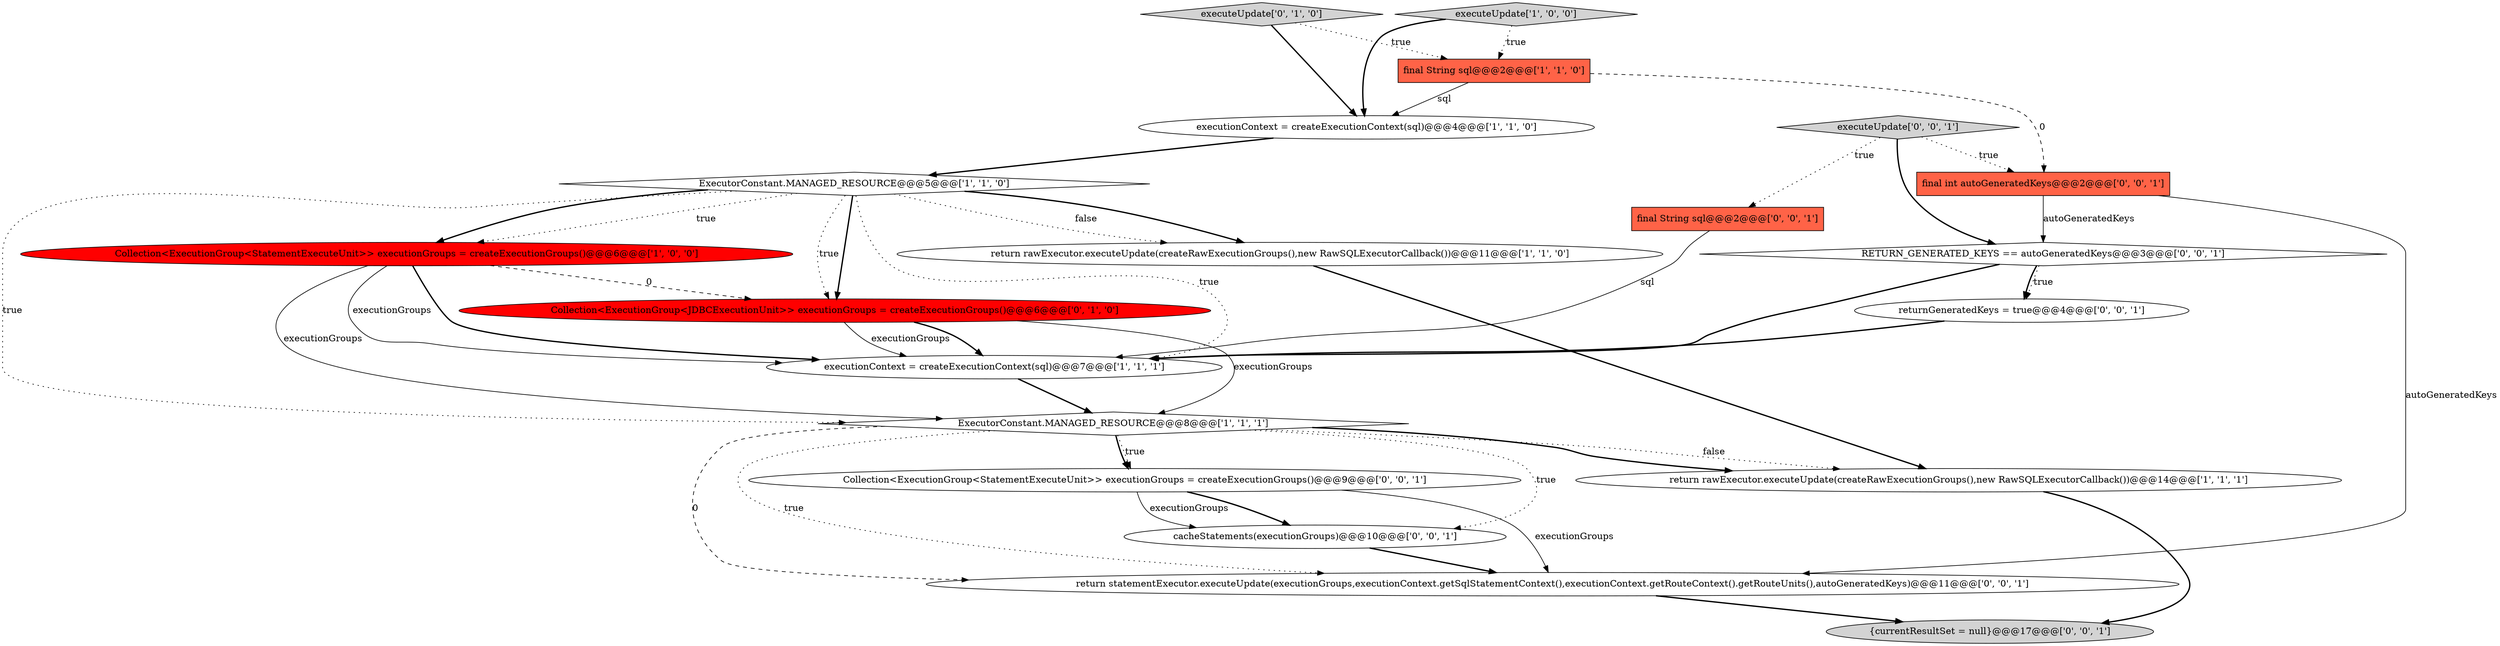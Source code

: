 digraph {
8 [style = filled, label = "ExecutorConstant.MANAGED_RESOURCE@@@5@@@['1', '1', '0']", fillcolor = white, shape = diamond image = "AAA0AAABBB1BBB"];
11 [style = filled, label = "final String sql@@@2@@@['0', '0', '1']", fillcolor = tomato, shape = box image = "AAA0AAABBB3BBB"];
12 [style = filled, label = "cacheStatements(executionGroups)@@@10@@@['0', '0', '1']", fillcolor = white, shape = ellipse image = "AAA0AAABBB3BBB"];
3 [style = filled, label = "executionContext = createExecutionContext(sql)@@@7@@@['1', '1', '1']", fillcolor = white, shape = ellipse image = "AAA0AAABBB1BBB"];
5 [style = filled, label = "return rawExecutor.executeUpdate(createRawExecutionGroups(),new RawSQLExecutorCallback())@@@14@@@['1', '1', '1']", fillcolor = white, shape = ellipse image = "AAA0AAABBB1BBB"];
19 [style = filled, label = "Collection<ExecutionGroup<StatementExecuteUnit>> executionGroups = createExecutionGroups()@@@9@@@['0', '0', '1']", fillcolor = white, shape = ellipse image = "AAA0AAABBB3BBB"];
0 [style = filled, label = "final String sql@@@2@@@['1', '1', '0']", fillcolor = tomato, shape = box image = "AAA0AAABBB1BBB"];
13 [style = filled, label = "final int autoGeneratedKeys@@@2@@@['0', '0', '1']", fillcolor = tomato, shape = box image = "AAA0AAABBB3BBB"];
7 [style = filled, label = "return rawExecutor.executeUpdate(createRawExecutionGroups(),new RawSQLExecutorCallback())@@@11@@@['1', '1', '0']", fillcolor = white, shape = ellipse image = "AAA0AAABBB1BBB"];
9 [style = filled, label = "Collection<ExecutionGroup<JDBCExecutionUnit>> executionGroups = createExecutionGroups()@@@6@@@['0', '1', '0']", fillcolor = red, shape = ellipse image = "AAA1AAABBB2BBB"];
15 [style = filled, label = "returnGeneratedKeys = true@@@4@@@['0', '0', '1']", fillcolor = white, shape = ellipse image = "AAA0AAABBB3BBB"];
2 [style = filled, label = "Collection<ExecutionGroup<StatementExecuteUnit>> executionGroups = createExecutionGroups()@@@6@@@['1', '0', '0']", fillcolor = red, shape = ellipse image = "AAA1AAABBB1BBB"];
10 [style = filled, label = "executeUpdate['0', '1', '0']", fillcolor = lightgray, shape = diamond image = "AAA0AAABBB2BBB"];
16 [style = filled, label = "return statementExecutor.executeUpdate(executionGroups,executionContext.getSqlStatementContext(),executionContext.getRouteContext().getRouteUnits(),autoGeneratedKeys)@@@11@@@['0', '0', '1']", fillcolor = white, shape = ellipse image = "AAA0AAABBB3BBB"];
6 [style = filled, label = "executeUpdate['1', '0', '0']", fillcolor = lightgray, shape = diamond image = "AAA0AAABBB1BBB"];
4 [style = filled, label = "ExecutorConstant.MANAGED_RESOURCE@@@8@@@['1', '1', '1']", fillcolor = white, shape = diamond image = "AAA0AAABBB1BBB"];
1 [style = filled, label = "executionContext = createExecutionContext(sql)@@@4@@@['1', '1', '0']", fillcolor = white, shape = ellipse image = "AAA0AAABBB1BBB"];
14 [style = filled, label = "executeUpdate['0', '0', '1']", fillcolor = lightgray, shape = diamond image = "AAA0AAABBB3BBB"];
17 [style = filled, label = "{currentResultSet = null}@@@17@@@['0', '0', '1']", fillcolor = lightgray, shape = ellipse image = "AAA0AAABBB3BBB"];
18 [style = filled, label = "RETURN_GENERATED_KEYS == autoGeneratedKeys@@@3@@@['0', '0', '1']", fillcolor = white, shape = diamond image = "AAA0AAABBB3BBB"];
8->7 [style = dotted, label="false"];
11->3 [style = solid, label="sql"];
18->3 [style = bold, label=""];
13->18 [style = solid, label="autoGeneratedKeys"];
1->8 [style = bold, label=""];
4->16 [style = dashed, label="0"];
19->12 [style = bold, label=""];
2->3 [style = solid, label="executionGroups"];
9->3 [style = solid, label="executionGroups"];
8->2 [style = dotted, label="true"];
2->3 [style = bold, label=""];
18->15 [style = bold, label=""];
4->19 [style = bold, label=""];
18->15 [style = dotted, label="true"];
4->5 [style = dotted, label="false"];
12->16 [style = bold, label=""];
16->17 [style = bold, label=""];
19->12 [style = solid, label="executionGroups"];
15->3 [style = bold, label=""];
5->17 [style = bold, label=""];
3->4 [style = bold, label=""];
8->4 [style = dotted, label="true"];
8->3 [style = dotted, label="true"];
14->13 [style = dotted, label="true"];
8->7 [style = bold, label=""];
2->4 [style = solid, label="executionGroups"];
6->1 [style = bold, label=""];
0->1 [style = solid, label="sql"];
7->5 [style = bold, label=""];
9->4 [style = solid, label="executionGroups"];
19->16 [style = solid, label="executionGroups"];
8->2 [style = bold, label=""];
2->9 [style = dashed, label="0"];
0->13 [style = dashed, label="0"];
8->9 [style = bold, label=""];
9->3 [style = bold, label=""];
10->0 [style = dotted, label="true"];
14->11 [style = dotted, label="true"];
14->18 [style = bold, label=""];
4->16 [style = dotted, label="true"];
6->0 [style = dotted, label="true"];
8->9 [style = dotted, label="true"];
4->12 [style = dotted, label="true"];
10->1 [style = bold, label=""];
4->5 [style = bold, label=""];
13->16 [style = solid, label="autoGeneratedKeys"];
4->19 [style = dotted, label="true"];
}

